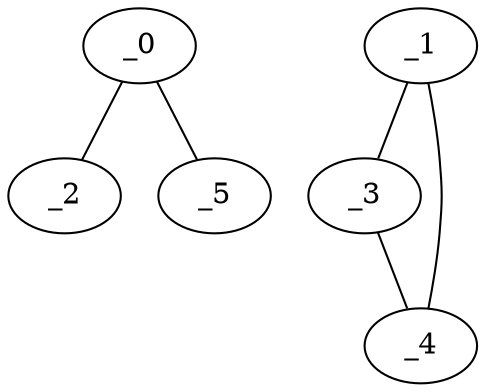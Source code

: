 graph KP1_0080 {
	_0	 [x="0.73",
		y="2.87"];
	_2	 [x="0.277468",
		y="-0.0442207"];
	_0 -- _2;
	_5	 [x="2.03086",
		y="0.921962"];
	_0 -- _5;
	_1	 [x="1.80032",
		y="2.65332"];
	_3	 [x="0.406402",
		y="2.32738"];
	_1 -- _3;
	_4	 [x="2.01339",
		y="0.873091"];
	_1 -- _4;
	_3 -- _4;
}
